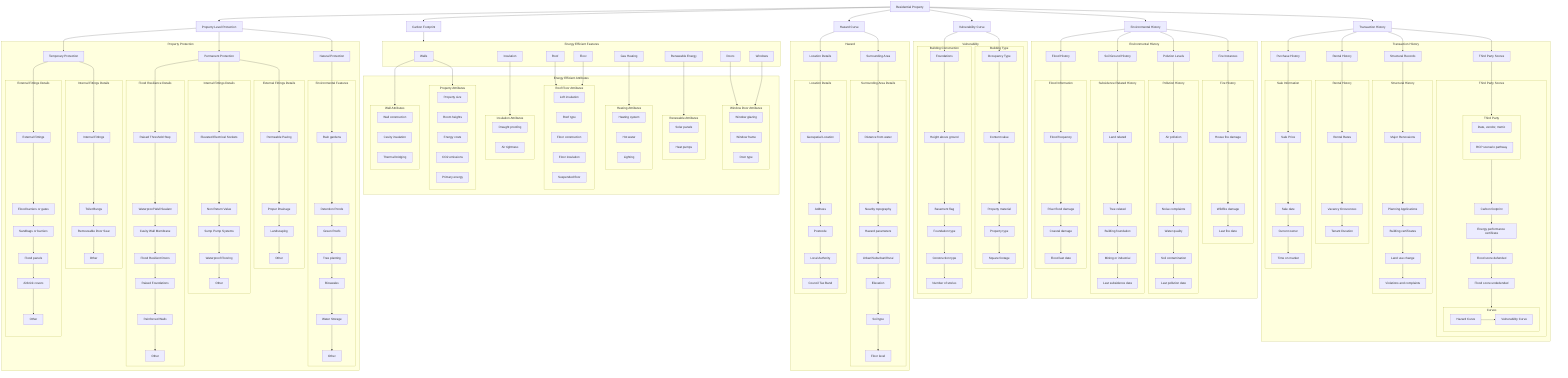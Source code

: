 %%{
  init: {
    'graph': {
      'rankdir': 'TB',
      'nodesep': 10,
      'ranksep': 20,
      'splines': 'othogonal',
      'pack': true,
      'edgesep': 10,
       'marginx': 5,
      'marginy': 5,
      'compound': true,
      'acyclicer': 'greedy',
      'ranker': 'tight-tree'
    }
  }
}%%

graph TB
    RP[Residential Property] --> PLP & CFP & HC & VC & EVH & TST

    EVH[Environmental History] --> FLH & SUB & POL & FIR

    subgraph Environmental History
        FLH[Flood History] --> FFR

        subgraph FloodInfo[Flood Information]
            FFR --> FLD --> FLZ -->FDA
            FFR[Flood frequency]
            FLD[River flood damage]
            FLZ[Coastal damage]
            FDA[Flood last date]
        end
        SUB[Soil Ground History] --> LSU
        subgraph SoilInfo[Subsidence Related History]
            LSU --> TRS --> BRS --> MIN --> LSI
            LSU[Land related]
            TRS[Tree related]
            BRS[Building foundation]
            MIN[Mining or industrial]
            LSI[Last subsidence date]
        end
        POL[Polution Levels] --> APL
        subgraph PollutionInfo[Pollution History]
            APL --> NOC --> WAQ --> SCU --> LPI
            APL[Air pollution]
            NOC[Noise complaints]
            WAQ[Water quality]
            SCU[Soil contamination]
            LPI[Last pollution date]
        end

        FIR[Fire Instances] --> HFD
        subgraph FireInfo[Fire History]
            HFD --> WFD --> LFI
            HFD[House fire damage]
            WFD[Wildfire damage]
            LFI[Last fire date]
        end
    end


    TST[Transaction History] --> PSH & PRH & STR & TPV

    subgraph TransactionHistory[Transaction History]
        
        PSH[Purchase History] --> SAP

        subgraph SaleInfo[Sale Information]
            SAP[Sale Price] --> SAD[Sale date]
            SAD --> SPB[Current owner]
            SPB -->TTM[Time on market]
        end
        
        PRH[Rental History] --> RRR
        
        subgraph RentInfo[Rental History]
            RRR --> VCO --> TND
            RRR[Rental Rates]
            VCO[Vacancy Occurences]
            TND[Tenant Duration]
        end
        
        STR[Structural Records] --> MAJ
        
        subgraph StructuralInfo[Structural History]
            MAJ --> PPA --> BBC --> LUC -->VIO
            MAJ[Major Renovaions]
            PPA[Planning Applications]
            BBC[Building certificates]
            LUC[Land use change]
            VIO[Violations and complaints]
        end
        
        TPV[Third Party Scores] --> ThirdParty
        
        subgraph ThirdpartyInfo[Third Party Scores]

            subgraph ThirdParty[Third Party]
                DVM[Date, vendor, metric]
                RCP[RCP scenario pathway]
            end
            
            ThirdParty --> CFO--> EPC --> SOP --> FLS --> Curves
            
            CFO[Carbon footprint]
            EPC[Energy performance certificate]
            SOP[Flood score defended]
            FLS[Flood score undedended]

            subgraph Curves[Curves]
                HZC --> VLC
                HZC[Hazard Curve]
                VLC[Vulnerability Curve]
            end
        end
    end

    
    PLP[Property Level Protection] --> TProt & PProt & NProt
    
    subgraph Protection[Property Protection]

        TProt[Temporary Protection] --> EF1
        TProt --> IF1
        PProt[Permanent Protection] --> RTS
        PProt --> EVS
        PProt --> PPD
        NProt[Natural Protection] --> RAG

        subgraph Internal1[Internal Fittings Details]
            IF1[Internal Fittings] --> TOB --> RDS --> OTa
            TOB[Toilet Bungs]
            RDS[Removeable Door Seat]
            OTa[Other]
        end

        subgraph External1[External Fittings Details]
            EF1[External Fittings] --> FB --> SB --> FP1 --> AC --> OTb[Other]
            FB[Flood barriers or gates]
            SB[Sandbags or barriers]
            FP1[Flood panels]
            AC[Airbrick covers]
        end

        subgraph Internal2[Internal Fittings Details]
            EVS --> NRV --> SPS --> WPF --> OTc[Other]
            EVS[Elevated Electrical Sockets]
            NRV[Non Return Value]
            SPS[Sump Pump Systems]
            WPF[Waterproof Flooring]
        end

        subgraph FloodRes[Flood Resilience Details]
            RTS --> WWS --> CWM --> FDW --> RFS --> REF--> OTd[Other]
            RTS[Raised Threshold Step]
            WWS[Waterproof Wall Sealant]
            CWM[Cavity Wall Membrane]
            FDW[Flood Resilient Doors]
            RFS[Raised Foundations]
            REF[Reinforced Walls]
        end

        subgraph External2[External Fittings Details]
            PPD --> PDS --> LWD --> OTe[Other]
            PPD[Permeable Paving]
            PDS[Proper Drainage]
            LWD[Landscaping]
        end

        subgraph EnvFeatures[Environmental Features]
            RAG --> DEP --> GRF --> STP --> BEL --> WST--> OTf[Other]
            RAG[Rain gardens]
            DEP[Detention Ponds]
            GRF[Green Roofs]
            STP[Tree planting]
            BEL[Bioswales]
            WST[Water Storage]
        end
    end
    HC[Hazard Curve] --> HC1 & HC3
    subgraph Hazard

        HC1[Location Details] --> GEL

        subgraph Location[Location Details]
            GEL --> ADR --> POS --> LAT --> BND
            GEL[Geospatial Location]
            ADR[Address]
            POS[Postcode]
            LAT[Local Authority]
            BND[Council Tax Band]

        end
        
        HC3[Surrounding Area] --> DFW
        
        subgraph SurroundArea[Surrounding Area Details]
            DFW --> NBT --> HZP --> USR --> ELV --> SOT --> FLL
            DFW[Distance from water]
            NBT[Nearby topography]
            HZP[Hazard parameters]
            USR[Urban/Suburban/Rural]
            ELV[Elevation]
            SOT[Soil type]
            FLL[Floor level]
        end
    end
    
    VC[Vulnerability Curve] --> VC1 & VC2
    subgraph Vulnerability
        
        
        subgraph Construction[Building Construction]
            VC1[Foundations] --> HAG --> WBF --> FDT --> CST --> NOS
            HAG[Height above ground]
            WBF[Basement flag]
            FDT[Foundation type]
            CST[Construction type]
            NOS[Number of stories]
        end

        subgraph BuildingType[Building Type]
            VC2[Occupancy Type] --> CVD --> PMA --> PTT --> SQF 
            CVD[Content value]
            PMA[Property material]
            PTT[Property type]
            SQF[Square footage]
            
        end
    end


    subgraph Features[Energy Efficient Features]
        WAL[Walls]
        INS[Insulation]
        ROF[Roof]
        FLR[Floor]
        EGY[Gas Heating]
        REG[Renewable Energy]
        DOO[Doors]
        WIN[Windows]
    end

    subgraph Attributes[Energy Efficient Attributes]
        subgraph WallAttributes[Wall Attributes]
            WCT[Wall construction]
            CWI[Cavity insulation]
            THB[Thermal bridging]
        end

        subgraph RoofFloorAttributes[Roof Floor Attributes]
            LFT[Loft insulation]
            ROT[Roof type]
            FCT[Floor construction]
            FIS[Floor insulation]
            SSF[Suspended floor]
        end

        subgraph InsulationAttributes[Insulation Attributes]
            DRP[Draught proofing]
            AIT[Air tightness]
        end

        subgraph WindowDoorAttributes[Window Door Attributes]
            WGT[Window glazing]
            WFT[Window frame]
            DOT[Door type]
        end

        subgraph HeatingAttributes[Heating Attributes]
            HES[Heating system]
            HOW[Hot water]
            LIG[Lighting]
        end

        subgraph RenewableAttributes[Renewable Attributes]
            SLP[Solar panels]
            HEP[Heat pumps]
        end

        subgraph PropertyAttributes[Property Attributes]
            SIZ[Property size]
            ROH[Room heights]
            EEC[Energy costs]
            CO2[CO2 emissions]
            PEU[Primary energy]
        end
    end

    CFP[Carbon Footprint] --> Features

 %% Wall connections
    WAL --> WallAttributes

    %% Roof and Floor connections
    ROF --> RoofFloorAttributes
    FLR --> RoofFloorAttributes

    %% Insulation connections
    INS --> InsulationAttributes

    %% Windows and Doors connections
    WIN --> WindowDoorAttributes
    DOO --> WindowDoorAttributes

    %% Heating connections
    EGY --> HeatingAttributes

    %% Renewable connections
    REG --> RenewableAttributes

    %% All features contribute to Property Attributes
    WAL --> PropertyAttributes